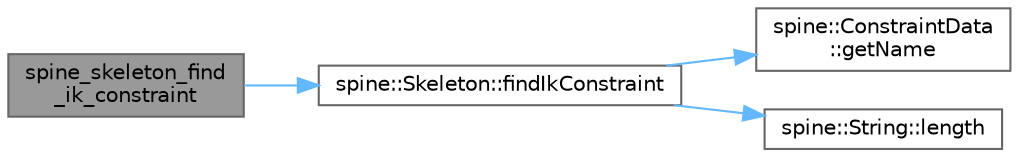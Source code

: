 digraph "spine_skeleton_find_ik_constraint"
{
 // LATEX_PDF_SIZE
  bgcolor="transparent";
  edge [fontname=Helvetica,fontsize=10,labelfontname=Helvetica,labelfontsize=10];
  node [fontname=Helvetica,fontsize=10,shape=box,height=0.2,width=0.4];
  rankdir="LR";
  Node1 [id="Node000001",label="spine_skeleton_find\l_ik_constraint",height=0.2,width=0.4,color="gray40", fillcolor="grey60", style="filled", fontcolor="black",tooltip=" "];
  Node1 -> Node2 [id="edge4_Node000001_Node000002",color="steelblue1",style="solid",tooltip=" "];
  Node2 [id="Node000002",label="spine::Skeleton::findIkConstraint",height=0.2,width=0.4,color="grey40", fillcolor="white", style="filled",URL="$classspine_1_1_skeleton.html#a84c8a58386b44902703e89910e521cac",tooltip=" "];
  Node2 -> Node3 [id="edge5_Node000002_Node000003",color="steelblue1",style="solid",tooltip=" "];
  Node3 [id="Node000003",label="spine::ConstraintData\l::getName",height=0.2,width=0.4,color="grey40", fillcolor="white", style="filled",URL="$classspine_1_1_constraint_data.html#aabb4a21e671a5c5728d08b65917d4269",tooltip="The IK constraint's name, which is unique within the skeleton."];
  Node2 -> Node4 [id="edge6_Node000002_Node000004",color="steelblue1",style="solid",tooltip=" "];
  Node4 [id="Node000004",label="spine::String::length",height=0.2,width=0.4,color="grey40", fillcolor="white", style="filled",URL="$classspine_1_1_string.html#a9202816c29d44fa9aba519445312b05a",tooltip=" "];
}
